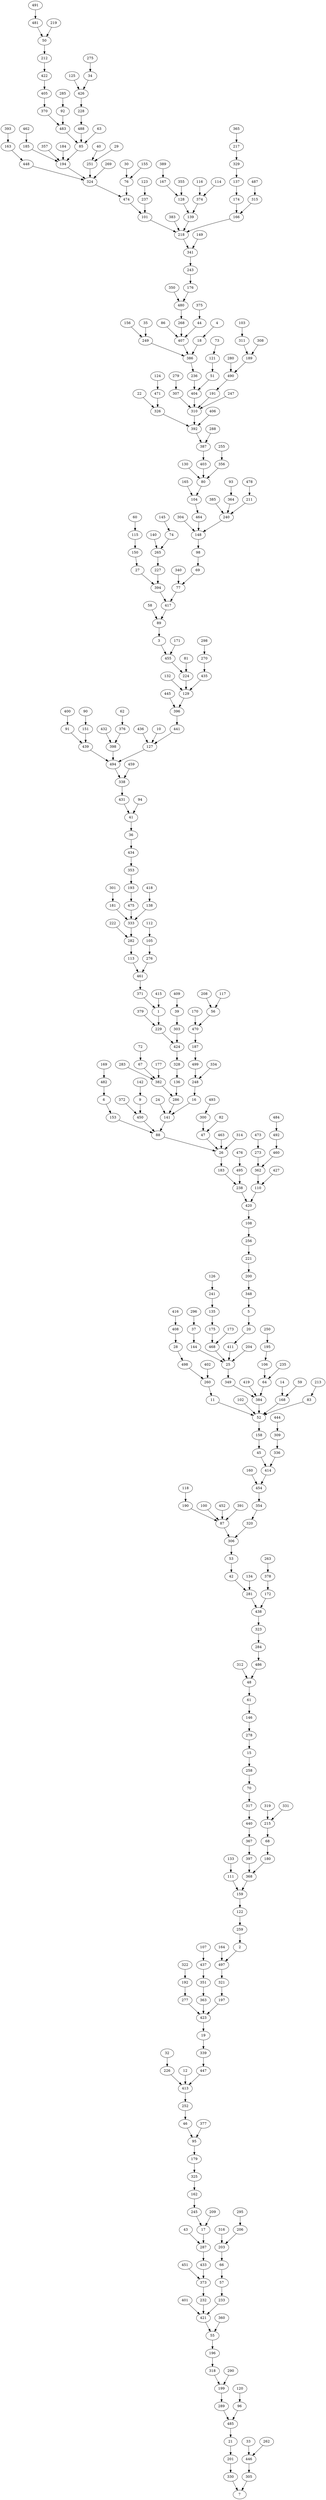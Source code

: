 digraph grafoErdosRenyi_n_500_m_500_DFS_I_7 {
7;
330;
201;
21;
485;
289;
199;
318;
196;
55;
421;
401;
232;
373;
451;
433;
287;
43;
17;
245;
162;
325;
179;
95;
46;
252;
413;
226;
32;
12;
447;
339;
19;
423;
277;
192;
322;
363;
351;
437;
107;
197;
321;
497;
164;
2;
259;
122;
159;
111;
133;
368;
397;
367;
440;
317;
70;
258;
15;
278;
146;
61;
48;
312;
486;
284;
323;
438;
281;
42;
53;
306;
87;
190;
118;
100;
452;
391;
320;
354;
454;
160;
414;
45;
158;
52;
11;
260;
498;
28;
408;
416;
402;
102;
384;
349;
25;
144;
37;
296;
468;
175;
135;
241;
126;
173;
411;
20;
5;
348;
200;
221;
256;
108;
420;
238;
183;
26;
88;
153;
6;
482;
169;
450;
372;
9;
142;
141;
24;
286;
382;
283;
67;
72;
177;
136;
328;
424;
229;
379;
1;
371;
461;
113;
282;
222;
333;
181;
301;
475;
193;
353;
434;
36;
41;
431;
338;
494;
439;
91;
400;
151;
90;
398;
432;
376;
62;
127;
436;
10;
441;
396;
445;
129;
132;
224;
455;
3;
89;
58;
417;
394;
27;
150;
115;
60;
227;
265;
140;
74;
145;
77;
340;
69;
98;
148;
304;
464;
104;
165;
80;
130;
403;
387;
392;
326;
22;
471;
124;
310;
307;
279;
404;
236;
386;
249;
156;
35;
407;
86;
268;
480;
350;
176;
243;
341;
218;
101;
474;
324;
448;
163;
393;
194;
185;
462;
357;
184;
85;
483;
370;
405;
422;
212;
50;
481;
491;
219;
92;
285;
488;
228;
426;
125;
34;
275;
63;
251;
40;
29;
269;
76;
30;
155;
237;
123;
383;
139;
128;
167;
389;
355;
374;
116;
114;
166;
174;
137;
329;
217;
365;
315;
487;
149;
44;
375;
18;
4;
51;
121;
73;
191;
490;
280;
189;
311;
103;
308;
247;
406;
288;
356;
255;
240;
385;
364;
93;
211;
478;
171;
81;
435;
270;
298;
459;
94;
138;
418;
276;
105;
112;
415;
303;
39;
409;
16;
248;
499;
187;
470;
170;
56;
208;
117;
334;
47;
300;
493;
82;
463;
314;
495;
476;
110;
362;
273;
473;
460;
492;
484;
427;
204;
419;
64;
106;
195;
250;
235;
168;
14;
59;
83;
213;
336;
309;
444;
134;
172;
378;
263;
180;
68;
215;
319;
331;
377;
209;
233;
57;
66;
203;
316;
206;
295;
360;
290;
96;
120;
305;
446;
33;
262;
305 -> 7;
330 -> 7;
92 -> 483;
168 -> 52;
201 -> 330;
21 -> 201;
132 -> 129;
485 -> 21;
96 -> 485;
160 -> 454;
289 -> 485;
199 -> 289;
55 -> 196;
290 -> 199;
58 -> 89;
318 -> 199;
196 -> 318;
427 -> 110;
360 -> 55;
421 -> 55;
233 -> 421;
432 -> 398;
232 -> 421;
401 -> 421;
117 -> 56;
192 -> 277;
373 -> 232;
81 -> 224;
433 -> 373;
451 -> 373;
287 -> 433;
17 -> 287;
43 -> 287;
209 -> 17;
448 -> 324;
350 -> 480;
245 -> 17;
35 -> 249;
20 -> 411;
16 -> 141;
93 -> 364;
162 -> 245;
325 -> 162;
308 -> 189;
179 -> 325;
153 -> 88;
95 -> 179;
377 -> 95;
46 -> 95;
252 -> 46;
39 -> 303;
413 -> 252;
30 -> 76;
447 -> 413;
12 -> 413;
226 -> 413;
32 -> 226;
339 -> 447;
130 -> 80;
19 -> 339;
423 -> 19;
197 -> 423;
363 -> 423;
277 -> 423;
322 -> 192;
351 -> 363;
437 -> 351;
107 -> 437;
237 -> 101;
321 -> 197;
491 -> 481;
404 -> 310;
497 -> 321;
2 -> 497;
164 -> 497;
181 -> 333;
259 -> 2;
296 -> 37;
122 -> 259;
379 -> 229;
298 -> 270;
159 -> 122;
368 -> 159;
111 -> 159;
133 -> 111;
180 -> 368;
397 -> 368;
280 -> 490;
367 -> 397;
440 -> 367;
103 -> 311;
317 -> 440;
70 -> 317;
480 -> 268;
258 -> 70;
15 -> 258;
278 -> 15;
385 -> 240;
28 -> 498;
146 -> 278;
61 -> 146;
48 -> 61;
486 -> 48;
312 -> 48;
149 -> 341;
284 -> 486;
56 -> 470;
323 -> 284;
438 -> 323;
172 -> 438;
281 -> 438;
184 -> 194;
134 -> 281;
42 -> 281;
85 -> 194;
218 -> 341;
310 -> 392;
53 -> 42;
108 -> 256;
306 -> 53;
455 -> 224;
320 -> 306;
87 -> 306;
391 -> 87;
452 -> 87;
100 -> 87;
190 -> 87;
118 -> 190;
354 -> 320;
243 -> 176;
454 -> 354;
414 -> 454;
24 -> 141;
336 -> 414;
208 -> 56;
45 -> 414;
158 -> 45;
365 -> 217;
18 -> 386;
285 -> 92;
52 -> 158;
83 -> 52;
275 -> 34;
384 -> 52;
102 -> 52;
11 -> 52;
260 -> 11;
402 -> 260;
498 -> 260;
408 -> 28;
416 -> 408;
64 -> 384;
419 -> 384;
349 -> 384;
382 -> 286;
25 -> 349;
462 -> 185;
204 -> 25;
411 -> 25;
468 -> 25;
144 -> 25;
37 -> 144;
173 -> 468;
175 -> 468;
135 -> 175;
241 -> 135;
126 -> 241;
5 -> 20;
348 -> 5;
200 -> 348;
221 -> 200;
256 -> 221;
80 -> 104;
420 -> 108;
110 -> 420;
238 -> 420;
495 -> 238;
183 -> 238;
393 -> 163;
26 -> 183;
314 -> 26;
73 -> 121;
463 -> 26;
69 -> 77;
47 -> 26;
88 -> 26;
141 -> 88;
450 -> 88;
6 -> 153;
482 -> 6;
169 -> 482;
9 -> 450;
372 -> 450;
142 -> 9;
286 -> 141;
136 -> 286;
177 -> 382;
67 -> 382;
283 -> 382;
72 -> 67;
315 -> 166;
328 -> 136;
424 -> 328;
303 -> 424;
229 -> 424;
1 -> 229;
415 -> 1;
371 -> 1;
338 -> 431;
461 -> 371;
276 -> 461;
113 -> 461;
282 -> 113;
333 -> 282;
222 -> 282;
389 -> 167;
138 -> 333;
475 -> 333;
301 -> 181;
115 -> 150;
193 -> 475;
4 -> 18;
353 -> 193;
434 -> 353;
36 -> 434;
41 -> 36;
94 -> 41;
431 -> 41;
459 -> 338;
494 -> 338;
127 -> 494;
398 -> 494;
439 -> 494;
151 -> 439;
91 -> 439;
400 -> 91;
90 -> 151;
376 -> 398;
62 -> 376;
441 -> 127;
10 -> 127;
436 -> 127;
44 -> 407;
396 -> 441;
129 -> 396;
445 -> 396;
435 -> 129;
224 -> 129;
364 -> 240;
171 -> 455;
167 -> 128;
3 -> 455;
89 -> 3;
417 -> 89;
77 -> 417;
394 -> 417;
227 -> 394;
27 -> 394;
150 -> 27;
60 -> 115;
265 -> 227;
74 -> 265;
140 -> 265;
145 -> 74;
403 -> 80;
340 -> 77;
98 -> 69;
148 -> 98;
240 -> 148;
464 -> 148;
304 -> 148;
104 -> 464;
165 -> 104;
356 -> 80;
387 -> 403;
288 -> 387;
481 -> 50;
392 -> 387;
406 -> 392;
326 -> 392;
471 -> 326;
22 -> 326;
124 -> 471;
247 -> 310;
191 -> 310;
307 -> 310;
279 -> 307;
51 -> 404;
236 -> 404;
386 -> 236;
407 -> 386;
249 -> 386;
156 -> 249;
268 -> 407;
86 -> 407;
176 -> 480;
341 -> 243;
166 -> 218;
139 -> 218;
383 -> 218;
101 -> 218;
474 -> 101;
76 -> 474;
324 -> 474;
269 -> 324;
251 -> 324;
194 -> 324;
163 -> 448;
357 -> 194;
185 -> 194;
63 -> 85;
488 -> 85;
483 -> 85;
370 -> 483;
405 -> 370;
422 -> 405;
212 -> 422;
50 -> 212;
219 -> 50;
228 -> 488;
426 -> 228;
34 -> 426;
125 -> 426;
29 -> 251;
40 -> 251;
155 -> 76;
123 -> 237;
374 -> 139;
128 -> 139;
355 -> 128;
114 -> 374;
116 -> 374;
174 -> 166;
137 -> 174;
329 -> 137;
217 -> 329;
487 -> 315;
375 -> 44;
121 -> 51;
490 -> 191;
189 -> 490;
311 -> 189;
255 -> 356;
211 -> 240;
478 -> 211;
270 -> 435;
418 -> 138;
105 -> 276;
112 -> 105;
409 -> 39;
248 -> 16;
334 -> 248;
499 -> 248;
187 -> 499;
470 -> 187;
170 -> 470;
82 -> 47;
300 -> 47;
493 -> 300;
476 -> 495;
362 -> 110;
460 -> 362;
273 -> 362;
473 -> 273;
492 -> 460;
484 -> 492;
235 -> 64;
106 -> 64;
195 -> 106;
250 -> 195;
59 -> 168;
14 -> 168;
213 -> 83;
309 -> 336;
444 -> 309;
378 -> 172;
263 -> 378;
68 -> 180;
215 -> 68;
331 -> 215;
319 -> 215;
57 -> 233;
66 -> 57;
203 -> 66;
206 -> 203;
316 -> 203;
295 -> 206;
120 -> 96;
446 -> 305;
262 -> 446;
33 -> 446;
}